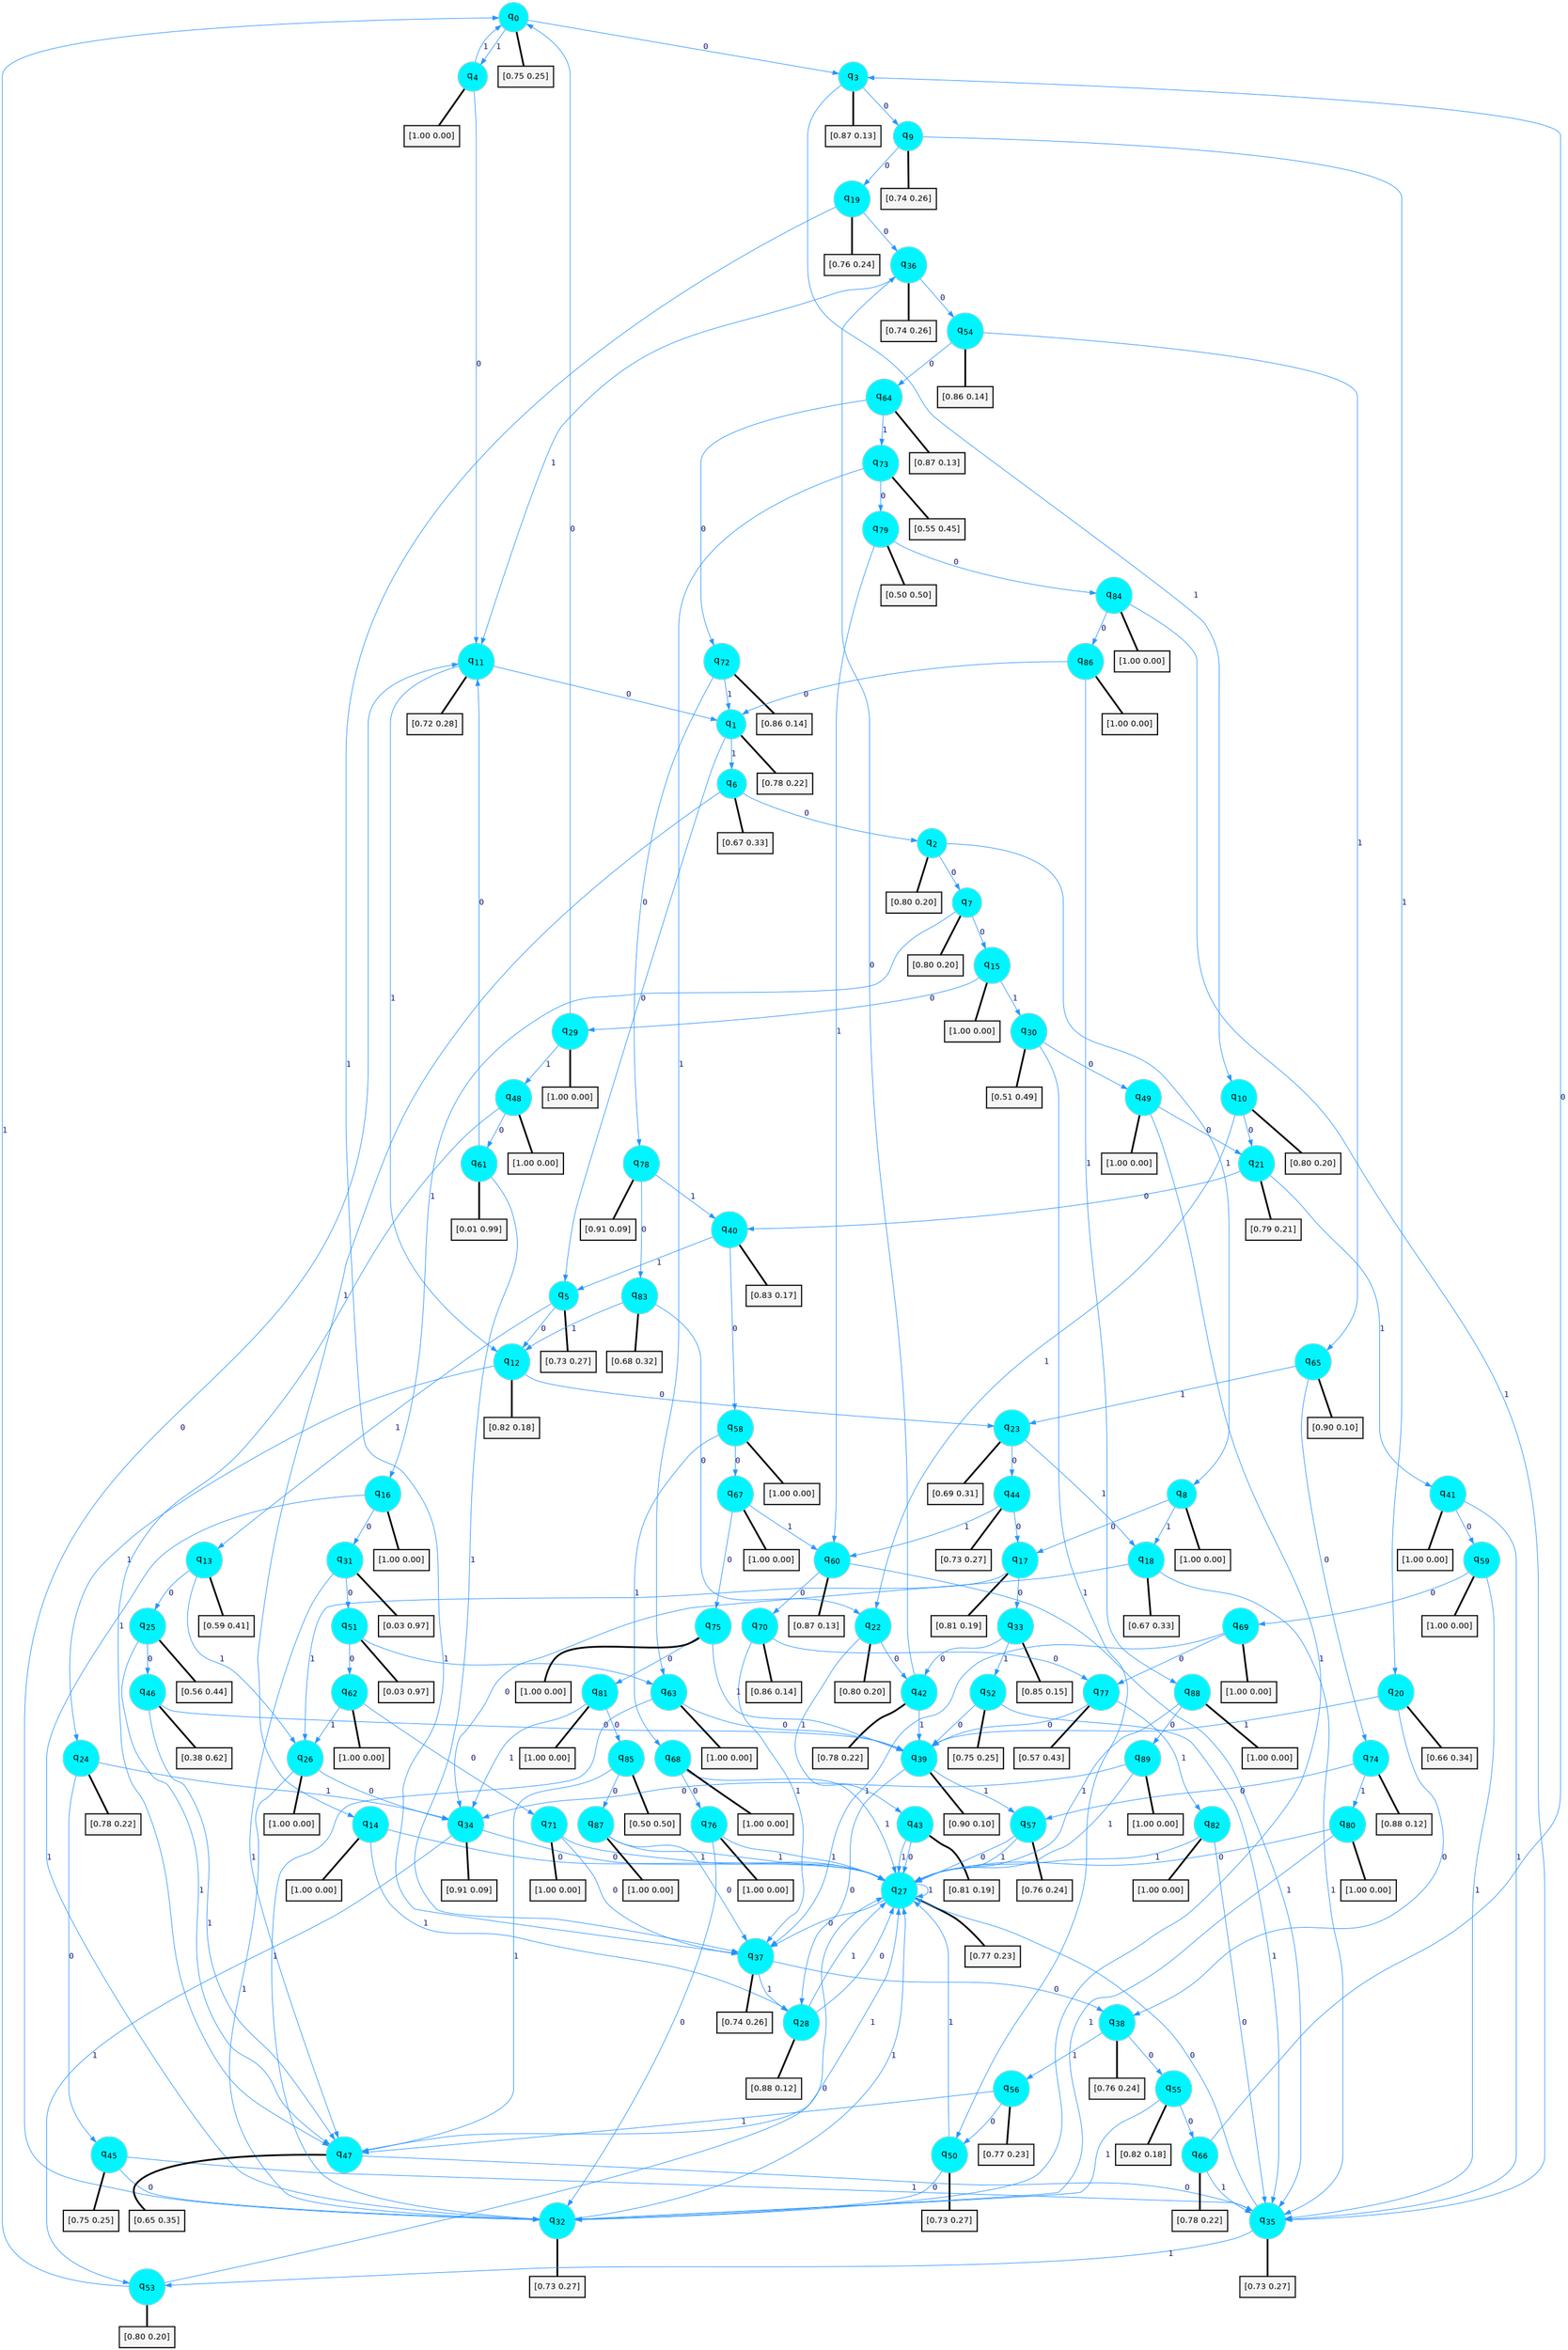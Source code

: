 digraph G {
graph [
bgcolor=transparent, dpi=300, rankdir=TD, size="40,25"];
node [
color=gray, fillcolor=turquoise1, fontcolor=black, fontname=Helvetica, fontsize=16, fontweight=bold, shape=circle, style=filled];
edge [
arrowsize=1, color=dodgerblue1, fontcolor=midnightblue, fontname=courier, fontweight=bold, penwidth=1, style=solid, weight=20];
0[label=<q<SUB>0</SUB>>];
1[label=<q<SUB>1</SUB>>];
2[label=<q<SUB>2</SUB>>];
3[label=<q<SUB>3</SUB>>];
4[label=<q<SUB>4</SUB>>];
5[label=<q<SUB>5</SUB>>];
6[label=<q<SUB>6</SUB>>];
7[label=<q<SUB>7</SUB>>];
8[label=<q<SUB>8</SUB>>];
9[label=<q<SUB>9</SUB>>];
10[label=<q<SUB>10</SUB>>];
11[label=<q<SUB>11</SUB>>];
12[label=<q<SUB>12</SUB>>];
13[label=<q<SUB>13</SUB>>];
14[label=<q<SUB>14</SUB>>];
15[label=<q<SUB>15</SUB>>];
16[label=<q<SUB>16</SUB>>];
17[label=<q<SUB>17</SUB>>];
18[label=<q<SUB>18</SUB>>];
19[label=<q<SUB>19</SUB>>];
20[label=<q<SUB>20</SUB>>];
21[label=<q<SUB>21</SUB>>];
22[label=<q<SUB>22</SUB>>];
23[label=<q<SUB>23</SUB>>];
24[label=<q<SUB>24</SUB>>];
25[label=<q<SUB>25</SUB>>];
26[label=<q<SUB>26</SUB>>];
27[label=<q<SUB>27</SUB>>];
28[label=<q<SUB>28</SUB>>];
29[label=<q<SUB>29</SUB>>];
30[label=<q<SUB>30</SUB>>];
31[label=<q<SUB>31</SUB>>];
32[label=<q<SUB>32</SUB>>];
33[label=<q<SUB>33</SUB>>];
34[label=<q<SUB>34</SUB>>];
35[label=<q<SUB>35</SUB>>];
36[label=<q<SUB>36</SUB>>];
37[label=<q<SUB>37</SUB>>];
38[label=<q<SUB>38</SUB>>];
39[label=<q<SUB>39</SUB>>];
40[label=<q<SUB>40</SUB>>];
41[label=<q<SUB>41</SUB>>];
42[label=<q<SUB>42</SUB>>];
43[label=<q<SUB>43</SUB>>];
44[label=<q<SUB>44</SUB>>];
45[label=<q<SUB>45</SUB>>];
46[label=<q<SUB>46</SUB>>];
47[label=<q<SUB>47</SUB>>];
48[label=<q<SUB>48</SUB>>];
49[label=<q<SUB>49</SUB>>];
50[label=<q<SUB>50</SUB>>];
51[label=<q<SUB>51</SUB>>];
52[label=<q<SUB>52</SUB>>];
53[label=<q<SUB>53</SUB>>];
54[label=<q<SUB>54</SUB>>];
55[label=<q<SUB>55</SUB>>];
56[label=<q<SUB>56</SUB>>];
57[label=<q<SUB>57</SUB>>];
58[label=<q<SUB>58</SUB>>];
59[label=<q<SUB>59</SUB>>];
60[label=<q<SUB>60</SUB>>];
61[label=<q<SUB>61</SUB>>];
62[label=<q<SUB>62</SUB>>];
63[label=<q<SUB>63</SUB>>];
64[label=<q<SUB>64</SUB>>];
65[label=<q<SUB>65</SUB>>];
66[label=<q<SUB>66</SUB>>];
67[label=<q<SUB>67</SUB>>];
68[label=<q<SUB>68</SUB>>];
69[label=<q<SUB>69</SUB>>];
70[label=<q<SUB>70</SUB>>];
71[label=<q<SUB>71</SUB>>];
72[label=<q<SUB>72</SUB>>];
73[label=<q<SUB>73</SUB>>];
74[label=<q<SUB>74</SUB>>];
75[label=<q<SUB>75</SUB>>];
76[label=<q<SUB>76</SUB>>];
77[label=<q<SUB>77</SUB>>];
78[label=<q<SUB>78</SUB>>];
79[label=<q<SUB>79</SUB>>];
80[label=<q<SUB>80</SUB>>];
81[label=<q<SUB>81</SUB>>];
82[label=<q<SUB>82</SUB>>];
83[label=<q<SUB>83</SUB>>];
84[label=<q<SUB>84</SUB>>];
85[label=<q<SUB>85</SUB>>];
86[label=<q<SUB>86</SUB>>];
87[label=<q<SUB>87</SUB>>];
88[label=<q<SUB>88</SUB>>];
89[label=<q<SUB>89</SUB>>];
90[label="[0.75 0.25]", shape=box,fontcolor=black, fontname=Helvetica, fontsize=14, penwidth=2, fillcolor=whitesmoke,color=black];
91[label="[0.78 0.22]", shape=box,fontcolor=black, fontname=Helvetica, fontsize=14, penwidth=2, fillcolor=whitesmoke,color=black];
92[label="[0.80 0.20]", shape=box,fontcolor=black, fontname=Helvetica, fontsize=14, penwidth=2, fillcolor=whitesmoke,color=black];
93[label="[0.87 0.13]", shape=box,fontcolor=black, fontname=Helvetica, fontsize=14, penwidth=2, fillcolor=whitesmoke,color=black];
94[label="[1.00 0.00]", shape=box,fontcolor=black, fontname=Helvetica, fontsize=14, penwidth=2, fillcolor=whitesmoke,color=black];
95[label="[0.73 0.27]", shape=box,fontcolor=black, fontname=Helvetica, fontsize=14, penwidth=2, fillcolor=whitesmoke,color=black];
96[label="[0.67 0.33]", shape=box,fontcolor=black, fontname=Helvetica, fontsize=14, penwidth=2, fillcolor=whitesmoke,color=black];
97[label="[0.80 0.20]", shape=box,fontcolor=black, fontname=Helvetica, fontsize=14, penwidth=2, fillcolor=whitesmoke,color=black];
98[label="[1.00 0.00]", shape=box,fontcolor=black, fontname=Helvetica, fontsize=14, penwidth=2, fillcolor=whitesmoke,color=black];
99[label="[0.74 0.26]", shape=box,fontcolor=black, fontname=Helvetica, fontsize=14, penwidth=2, fillcolor=whitesmoke,color=black];
100[label="[0.80 0.20]", shape=box,fontcolor=black, fontname=Helvetica, fontsize=14, penwidth=2, fillcolor=whitesmoke,color=black];
101[label="[0.72 0.28]", shape=box,fontcolor=black, fontname=Helvetica, fontsize=14, penwidth=2, fillcolor=whitesmoke,color=black];
102[label="[0.82 0.18]", shape=box,fontcolor=black, fontname=Helvetica, fontsize=14, penwidth=2, fillcolor=whitesmoke,color=black];
103[label="[0.59 0.41]", shape=box,fontcolor=black, fontname=Helvetica, fontsize=14, penwidth=2, fillcolor=whitesmoke,color=black];
104[label="[1.00 0.00]", shape=box,fontcolor=black, fontname=Helvetica, fontsize=14, penwidth=2, fillcolor=whitesmoke,color=black];
105[label="[1.00 0.00]", shape=box,fontcolor=black, fontname=Helvetica, fontsize=14, penwidth=2, fillcolor=whitesmoke,color=black];
106[label="[1.00 0.00]", shape=box,fontcolor=black, fontname=Helvetica, fontsize=14, penwidth=2, fillcolor=whitesmoke,color=black];
107[label="[0.81 0.19]", shape=box,fontcolor=black, fontname=Helvetica, fontsize=14, penwidth=2, fillcolor=whitesmoke,color=black];
108[label="[0.67 0.33]", shape=box,fontcolor=black, fontname=Helvetica, fontsize=14, penwidth=2, fillcolor=whitesmoke,color=black];
109[label="[0.76 0.24]", shape=box,fontcolor=black, fontname=Helvetica, fontsize=14, penwidth=2, fillcolor=whitesmoke,color=black];
110[label="[0.66 0.34]", shape=box,fontcolor=black, fontname=Helvetica, fontsize=14, penwidth=2, fillcolor=whitesmoke,color=black];
111[label="[0.79 0.21]", shape=box,fontcolor=black, fontname=Helvetica, fontsize=14, penwidth=2, fillcolor=whitesmoke,color=black];
112[label="[0.80 0.20]", shape=box,fontcolor=black, fontname=Helvetica, fontsize=14, penwidth=2, fillcolor=whitesmoke,color=black];
113[label="[0.69 0.31]", shape=box,fontcolor=black, fontname=Helvetica, fontsize=14, penwidth=2, fillcolor=whitesmoke,color=black];
114[label="[0.78 0.22]", shape=box,fontcolor=black, fontname=Helvetica, fontsize=14, penwidth=2, fillcolor=whitesmoke,color=black];
115[label="[0.56 0.44]", shape=box,fontcolor=black, fontname=Helvetica, fontsize=14, penwidth=2, fillcolor=whitesmoke,color=black];
116[label="[1.00 0.00]", shape=box,fontcolor=black, fontname=Helvetica, fontsize=14, penwidth=2, fillcolor=whitesmoke,color=black];
117[label="[0.77 0.23]", shape=box,fontcolor=black, fontname=Helvetica, fontsize=14, penwidth=2, fillcolor=whitesmoke,color=black];
118[label="[0.88 0.12]", shape=box,fontcolor=black, fontname=Helvetica, fontsize=14, penwidth=2, fillcolor=whitesmoke,color=black];
119[label="[1.00 0.00]", shape=box,fontcolor=black, fontname=Helvetica, fontsize=14, penwidth=2, fillcolor=whitesmoke,color=black];
120[label="[0.51 0.49]", shape=box,fontcolor=black, fontname=Helvetica, fontsize=14, penwidth=2, fillcolor=whitesmoke,color=black];
121[label="[0.03 0.97]", shape=box,fontcolor=black, fontname=Helvetica, fontsize=14, penwidth=2, fillcolor=whitesmoke,color=black];
122[label="[0.73 0.27]", shape=box,fontcolor=black, fontname=Helvetica, fontsize=14, penwidth=2, fillcolor=whitesmoke,color=black];
123[label="[0.85 0.15]", shape=box,fontcolor=black, fontname=Helvetica, fontsize=14, penwidth=2, fillcolor=whitesmoke,color=black];
124[label="[0.91 0.09]", shape=box,fontcolor=black, fontname=Helvetica, fontsize=14, penwidth=2, fillcolor=whitesmoke,color=black];
125[label="[0.73 0.27]", shape=box,fontcolor=black, fontname=Helvetica, fontsize=14, penwidth=2, fillcolor=whitesmoke,color=black];
126[label="[0.74 0.26]", shape=box,fontcolor=black, fontname=Helvetica, fontsize=14, penwidth=2, fillcolor=whitesmoke,color=black];
127[label="[0.74 0.26]", shape=box,fontcolor=black, fontname=Helvetica, fontsize=14, penwidth=2, fillcolor=whitesmoke,color=black];
128[label="[0.76 0.24]", shape=box,fontcolor=black, fontname=Helvetica, fontsize=14, penwidth=2, fillcolor=whitesmoke,color=black];
129[label="[0.90 0.10]", shape=box,fontcolor=black, fontname=Helvetica, fontsize=14, penwidth=2, fillcolor=whitesmoke,color=black];
130[label="[0.83 0.17]", shape=box,fontcolor=black, fontname=Helvetica, fontsize=14, penwidth=2, fillcolor=whitesmoke,color=black];
131[label="[1.00 0.00]", shape=box,fontcolor=black, fontname=Helvetica, fontsize=14, penwidth=2, fillcolor=whitesmoke,color=black];
132[label="[0.78 0.22]", shape=box,fontcolor=black, fontname=Helvetica, fontsize=14, penwidth=2, fillcolor=whitesmoke,color=black];
133[label="[0.81 0.19]", shape=box,fontcolor=black, fontname=Helvetica, fontsize=14, penwidth=2, fillcolor=whitesmoke,color=black];
134[label="[0.73 0.27]", shape=box,fontcolor=black, fontname=Helvetica, fontsize=14, penwidth=2, fillcolor=whitesmoke,color=black];
135[label="[0.75 0.25]", shape=box,fontcolor=black, fontname=Helvetica, fontsize=14, penwidth=2, fillcolor=whitesmoke,color=black];
136[label="[0.38 0.62]", shape=box,fontcolor=black, fontname=Helvetica, fontsize=14, penwidth=2, fillcolor=whitesmoke,color=black];
137[label="[0.65 0.35]", shape=box,fontcolor=black, fontname=Helvetica, fontsize=14, penwidth=2, fillcolor=whitesmoke,color=black];
138[label="[1.00 0.00]", shape=box,fontcolor=black, fontname=Helvetica, fontsize=14, penwidth=2, fillcolor=whitesmoke,color=black];
139[label="[1.00 0.00]", shape=box,fontcolor=black, fontname=Helvetica, fontsize=14, penwidth=2, fillcolor=whitesmoke,color=black];
140[label="[0.73 0.27]", shape=box,fontcolor=black, fontname=Helvetica, fontsize=14, penwidth=2, fillcolor=whitesmoke,color=black];
141[label="[0.03 0.97]", shape=box,fontcolor=black, fontname=Helvetica, fontsize=14, penwidth=2, fillcolor=whitesmoke,color=black];
142[label="[0.75 0.25]", shape=box,fontcolor=black, fontname=Helvetica, fontsize=14, penwidth=2, fillcolor=whitesmoke,color=black];
143[label="[0.80 0.20]", shape=box,fontcolor=black, fontname=Helvetica, fontsize=14, penwidth=2, fillcolor=whitesmoke,color=black];
144[label="[0.86 0.14]", shape=box,fontcolor=black, fontname=Helvetica, fontsize=14, penwidth=2, fillcolor=whitesmoke,color=black];
145[label="[0.82 0.18]", shape=box,fontcolor=black, fontname=Helvetica, fontsize=14, penwidth=2, fillcolor=whitesmoke,color=black];
146[label="[0.77 0.23]", shape=box,fontcolor=black, fontname=Helvetica, fontsize=14, penwidth=2, fillcolor=whitesmoke,color=black];
147[label="[0.76 0.24]", shape=box,fontcolor=black, fontname=Helvetica, fontsize=14, penwidth=2, fillcolor=whitesmoke,color=black];
148[label="[1.00 0.00]", shape=box,fontcolor=black, fontname=Helvetica, fontsize=14, penwidth=2, fillcolor=whitesmoke,color=black];
149[label="[1.00 0.00]", shape=box,fontcolor=black, fontname=Helvetica, fontsize=14, penwidth=2, fillcolor=whitesmoke,color=black];
150[label="[0.87 0.13]", shape=box,fontcolor=black, fontname=Helvetica, fontsize=14, penwidth=2, fillcolor=whitesmoke,color=black];
151[label="[0.01 0.99]", shape=box,fontcolor=black, fontname=Helvetica, fontsize=14, penwidth=2, fillcolor=whitesmoke,color=black];
152[label="[1.00 0.00]", shape=box,fontcolor=black, fontname=Helvetica, fontsize=14, penwidth=2, fillcolor=whitesmoke,color=black];
153[label="[1.00 0.00]", shape=box,fontcolor=black, fontname=Helvetica, fontsize=14, penwidth=2, fillcolor=whitesmoke,color=black];
154[label="[0.87 0.13]", shape=box,fontcolor=black, fontname=Helvetica, fontsize=14, penwidth=2, fillcolor=whitesmoke,color=black];
155[label="[0.90 0.10]", shape=box,fontcolor=black, fontname=Helvetica, fontsize=14, penwidth=2, fillcolor=whitesmoke,color=black];
156[label="[0.78 0.22]", shape=box,fontcolor=black, fontname=Helvetica, fontsize=14, penwidth=2, fillcolor=whitesmoke,color=black];
157[label="[1.00 0.00]", shape=box,fontcolor=black, fontname=Helvetica, fontsize=14, penwidth=2, fillcolor=whitesmoke,color=black];
158[label="[1.00 0.00]", shape=box,fontcolor=black, fontname=Helvetica, fontsize=14, penwidth=2, fillcolor=whitesmoke,color=black];
159[label="[1.00 0.00]", shape=box,fontcolor=black, fontname=Helvetica, fontsize=14, penwidth=2, fillcolor=whitesmoke,color=black];
160[label="[0.86 0.14]", shape=box,fontcolor=black, fontname=Helvetica, fontsize=14, penwidth=2, fillcolor=whitesmoke,color=black];
161[label="[1.00 0.00]", shape=box,fontcolor=black, fontname=Helvetica, fontsize=14, penwidth=2, fillcolor=whitesmoke,color=black];
162[label="[0.86 0.14]", shape=box,fontcolor=black, fontname=Helvetica, fontsize=14, penwidth=2, fillcolor=whitesmoke,color=black];
163[label="[0.55 0.45]", shape=box,fontcolor=black, fontname=Helvetica, fontsize=14, penwidth=2, fillcolor=whitesmoke,color=black];
164[label="[0.88 0.12]", shape=box,fontcolor=black, fontname=Helvetica, fontsize=14, penwidth=2, fillcolor=whitesmoke,color=black];
165[label="[1.00 0.00]", shape=box,fontcolor=black, fontname=Helvetica, fontsize=14, penwidth=2, fillcolor=whitesmoke,color=black];
166[label="[1.00 0.00]", shape=box,fontcolor=black, fontname=Helvetica, fontsize=14, penwidth=2, fillcolor=whitesmoke,color=black];
167[label="[0.57 0.43]", shape=box,fontcolor=black, fontname=Helvetica, fontsize=14, penwidth=2, fillcolor=whitesmoke,color=black];
168[label="[0.91 0.09]", shape=box,fontcolor=black, fontname=Helvetica, fontsize=14, penwidth=2, fillcolor=whitesmoke,color=black];
169[label="[0.50 0.50]", shape=box,fontcolor=black, fontname=Helvetica, fontsize=14, penwidth=2, fillcolor=whitesmoke,color=black];
170[label="[1.00 0.00]", shape=box,fontcolor=black, fontname=Helvetica, fontsize=14, penwidth=2, fillcolor=whitesmoke,color=black];
171[label="[1.00 0.00]", shape=box,fontcolor=black, fontname=Helvetica, fontsize=14, penwidth=2, fillcolor=whitesmoke,color=black];
172[label="[1.00 0.00]", shape=box,fontcolor=black, fontname=Helvetica, fontsize=14, penwidth=2, fillcolor=whitesmoke,color=black];
173[label="[0.68 0.32]", shape=box,fontcolor=black, fontname=Helvetica, fontsize=14, penwidth=2, fillcolor=whitesmoke,color=black];
174[label="[1.00 0.00]", shape=box,fontcolor=black, fontname=Helvetica, fontsize=14, penwidth=2, fillcolor=whitesmoke,color=black];
175[label="[0.50 0.50]", shape=box,fontcolor=black, fontname=Helvetica, fontsize=14, penwidth=2, fillcolor=whitesmoke,color=black];
176[label="[1.00 0.00]", shape=box,fontcolor=black, fontname=Helvetica, fontsize=14, penwidth=2, fillcolor=whitesmoke,color=black];
177[label="[1.00 0.00]", shape=box,fontcolor=black, fontname=Helvetica, fontsize=14, penwidth=2, fillcolor=whitesmoke,color=black];
178[label="[1.00 0.00]", shape=box,fontcolor=black, fontname=Helvetica, fontsize=14, penwidth=2, fillcolor=whitesmoke,color=black];
179[label="[1.00 0.00]", shape=box,fontcolor=black, fontname=Helvetica, fontsize=14, penwidth=2, fillcolor=whitesmoke,color=black];
0->3 [label=0];
0->4 [label=1];
0->90 [arrowhead=none, penwidth=3,color=black];
1->5 [label=0];
1->6 [label=1];
1->91 [arrowhead=none, penwidth=3,color=black];
2->7 [label=0];
2->8 [label=1];
2->92 [arrowhead=none, penwidth=3,color=black];
3->9 [label=0];
3->10 [label=1];
3->93 [arrowhead=none, penwidth=3,color=black];
4->11 [label=0];
4->0 [label=1];
4->94 [arrowhead=none, penwidth=3,color=black];
5->12 [label=0];
5->13 [label=1];
5->95 [arrowhead=none, penwidth=3,color=black];
6->2 [label=0];
6->14 [label=1];
6->96 [arrowhead=none, penwidth=3,color=black];
7->15 [label=0];
7->16 [label=1];
7->97 [arrowhead=none, penwidth=3,color=black];
8->17 [label=0];
8->18 [label=1];
8->98 [arrowhead=none, penwidth=3,color=black];
9->19 [label=0];
9->20 [label=1];
9->99 [arrowhead=none, penwidth=3,color=black];
10->21 [label=0];
10->22 [label=1];
10->100 [arrowhead=none, penwidth=3,color=black];
11->1 [label=0];
11->12 [label=1];
11->101 [arrowhead=none, penwidth=3,color=black];
12->23 [label=0];
12->24 [label=1];
12->102 [arrowhead=none, penwidth=3,color=black];
13->25 [label=0];
13->26 [label=1];
13->103 [arrowhead=none, penwidth=3,color=black];
14->27 [label=0];
14->28 [label=1];
14->104 [arrowhead=none, penwidth=3,color=black];
15->29 [label=0];
15->30 [label=1];
15->105 [arrowhead=none, penwidth=3,color=black];
16->31 [label=0];
16->32 [label=1];
16->106 [arrowhead=none, penwidth=3,color=black];
17->33 [label=0];
17->26 [label=1];
17->107 [arrowhead=none, penwidth=3,color=black];
18->34 [label=0];
18->35 [label=1];
18->108 [arrowhead=none, penwidth=3,color=black];
19->36 [label=0];
19->37 [label=1];
19->109 [arrowhead=none, penwidth=3,color=black];
20->38 [label=0];
20->39 [label=1];
20->110 [arrowhead=none, penwidth=3,color=black];
21->40 [label=0];
21->41 [label=1];
21->111 [arrowhead=none, penwidth=3,color=black];
22->42 [label=0];
22->43 [label=1];
22->112 [arrowhead=none, penwidth=3,color=black];
23->44 [label=0];
23->18 [label=1];
23->113 [arrowhead=none, penwidth=3,color=black];
24->45 [label=0];
24->34 [label=1];
24->114 [arrowhead=none, penwidth=3,color=black];
25->46 [label=0];
25->47 [label=1];
25->115 [arrowhead=none, penwidth=3,color=black];
26->34 [label=0];
26->32 [label=1];
26->116 [arrowhead=none, penwidth=3,color=black];
27->37 [label=0];
27->27 [label=1];
27->117 [arrowhead=none, penwidth=3,color=black];
28->27 [label=0];
28->27 [label=1];
28->118 [arrowhead=none, penwidth=3,color=black];
29->0 [label=0];
29->48 [label=1];
29->119 [arrowhead=none, penwidth=3,color=black];
30->49 [label=0];
30->50 [label=1];
30->120 [arrowhead=none, penwidth=3,color=black];
31->51 [label=0];
31->47 [label=1];
31->121 [arrowhead=none, penwidth=3,color=black];
32->11 [label=0];
32->27 [label=1];
32->122 [arrowhead=none, penwidth=3,color=black];
33->42 [label=0];
33->52 [label=1];
33->123 [arrowhead=none, penwidth=3,color=black];
34->27 [label=0];
34->53 [label=1];
34->124 [arrowhead=none, penwidth=3,color=black];
35->27 [label=0];
35->53 [label=1];
35->125 [arrowhead=none, penwidth=3,color=black];
36->54 [label=0];
36->11 [label=1];
36->126 [arrowhead=none, penwidth=3,color=black];
37->38 [label=0];
37->28 [label=1];
37->127 [arrowhead=none, penwidth=3,color=black];
38->55 [label=0];
38->56 [label=1];
38->128 [arrowhead=none, penwidth=3,color=black];
39->28 [label=0];
39->57 [label=1];
39->129 [arrowhead=none, penwidth=3,color=black];
40->58 [label=0];
40->5 [label=1];
40->130 [arrowhead=none, penwidth=3,color=black];
41->59 [label=0];
41->35 [label=1];
41->131 [arrowhead=none, penwidth=3,color=black];
42->36 [label=0];
42->39 [label=1];
42->132 [arrowhead=none, penwidth=3,color=black];
43->27 [label=0];
43->27 [label=1];
43->133 [arrowhead=none, penwidth=3,color=black];
44->17 [label=0];
44->60 [label=1];
44->134 [arrowhead=none, penwidth=3,color=black];
45->32 [label=0];
45->35 [label=1];
45->135 [arrowhead=none, penwidth=3,color=black];
46->39 [label=0];
46->47 [label=1];
46->136 [arrowhead=none, penwidth=3,color=black];
47->35 [label=0];
47->27 [label=1];
47->137 [arrowhead=none, penwidth=3,color=black];
48->61 [label=0];
48->47 [label=1];
48->138 [arrowhead=none, penwidth=3,color=black];
49->21 [label=0];
49->32 [label=1];
49->139 [arrowhead=none, penwidth=3,color=black];
50->32 [label=0];
50->27 [label=1];
50->140 [arrowhead=none, penwidth=3,color=black];
51->62 [label=0];
51->63 [label=1];
51->141 [arrowhead=none, penwidth=3,color=black];
52->39 [label=0];
52->35 [label=1];
52->142 [arrowhead=none, penwidth=3,color=black];
53->27 [label=0];
53->0 [label=1];
53->143 [arrowhead=none, penwidth=3,color=black];
54->64 [label=0];
54->65 [label=1];
54->144 [arrowhead=none, penwidth=3,color=black];
55->66 [label=0];
55->32 [label=1];
55->145 [arrowhead=none, penwidth=3,color=black];
56->50 [label=0];
56->47 [label=1];
56->146 [arrowhead=none, penwidth=3,color=black];
57->27 [label=0];
57->27 [label=1];
57->147 [arrowhead=none, penwidth=3,color=black];
58->67 [label=0];
58->68 [label=1];
58->148 [arrowhead=none, penwidth=3,color=black];
59->69 [label=0];
59->35 [label=1];
59->149 [arrowhead=none, penwidth=3,color=black];
60->70 [label=0];
60->35 [label=1];
60->150 [arrowhead=none, penwidth=3,color=black];
61->11 [label=0];
61->37 [label=1];
61->151 [arrowhead=none, penwidth=3,color=black];
62->71 [label=0];
62->26 [label=1];
62->152 [arrowhead=none, penwidth=3,color=black];
63->39 [label=0];
63->32 [label=1];
63->153 [arrowhead=none, penwidth=3,color=black];
64->72 [label=0];
64->73 [label=1];
64->154 [arrowhead=none, penwidth=3,color=black];
65->74 [label=0];
65->23 [label=1];
65->155 [arrowhead=none, penwidth=3,color=black];
66->3 [label=0];
66->35 [label=1];
66->156 [arrowhead=none, penwidth=3,color=black];
67->75 [label=0];
67->60 [label=1];
67->157 [arrowhead=none, penwidth=3,color=black];
68->76 [label=0];
68->27 [label=1];
68->158 [arrowhead=none, penwidth=3,color=black];
69->77 [label=0];
69->37 [label=1];
69->159 [arrowhead=none, penwidth=3,color=black];
70->77 [label=0];
70->37 [label=1];
70->160 [arrowhead=none, penwidth=3,color=black];
71->37 [label=0];
71->27 [label=1];
71->161 [arrowhead=none, penwidth=3,color=black];
72->78 [label=0];
72->1 [label=1];
72->162 [arrowhead=none, penwidth=3,color=black];
73->79 [label=0];
73->63 [label=1];
73->163 [arrowhead=none, penwidth=3,color=black];
74->57 [label=0];
74->80 [label=1];
74->164 [arrowhead=none, penwidth=3,color=black];
75->81 [label=0];
75->39 [label=1];
75->165 [arrowhead=none, penwidth=3,color=black];
76->32 [label=0];
76->27 [label=1];
76->166 [arrowhead=none, penwidth=3,color=black];
77->39 [label=0];
77->82 [label=1];
77->167 [arrowhead=none, penwidth=3,color=black];
78->83 [label=0];
78->40 [label=1];
78->168 [arrowhead=none, penwidth=3,color=black];
79->84 [label=0];
79->60 [label=1];
79->169 [arrowhead=none, penwidth=3,color=black];
80->27 [label=0];
80->32 [label=1];
80->170 [arrowhead=none, penwidth=3,color=black];
81->85 [label=0];
81->34 [label=1];
81->171 [arrowhead=none, penwidth=3,color=black];
82->35 [label=0];
82->27 [label=1];
82->172 [arrowhead=none, penwidth=3,color=black];
83->22 [label=0];
83->12 [label=1];
83->173 [arrowhead=none, penwidth=3,color=black];
84->86 [label=0];
84->35 [label=1];
84->174 [arrowhead=none, penwidth=3,color=black];
85->87 [label=0];
85->47 [label=1];
85->175 [arrowhead=none, penwidth=3,color=black];
86->1 [label=0];
86->88 [label=1];
86->176 [arrowhead=none, penwidth=3,color=black];
87->37 [label=0];
87->27 [label=1];
87->177 [arrowhead=none, penwidth=3,color=black];
88->89 [label=0];
88->27 [label=1];
88->178 [arrowhead=none, penwidth=3,color=black];
89->34 [label=0];
89->27 [label=1];
89->179 [arrowhead=none, penwidth=3,color=black];
}
